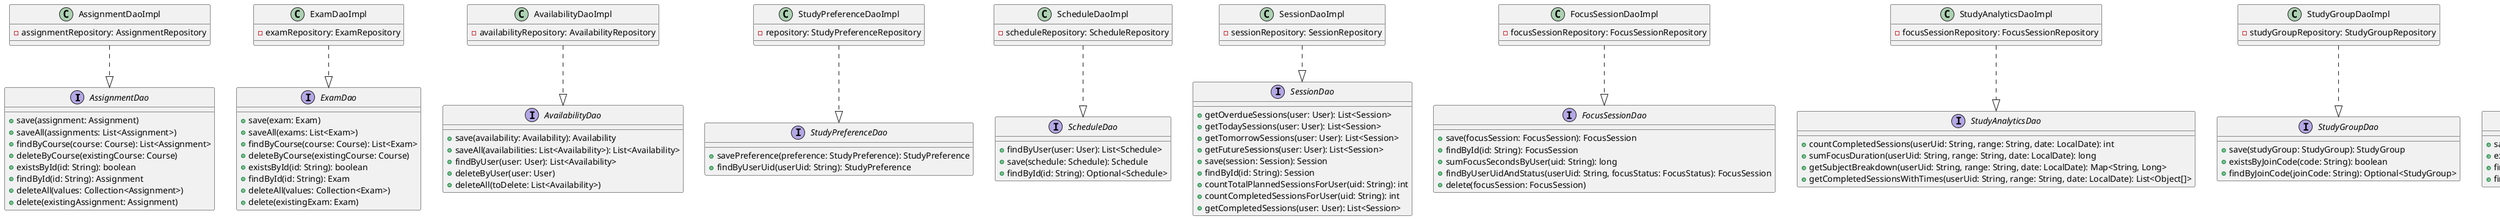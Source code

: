 @startuml

'============== Assignment & Exam ==============
interface AssignmentDao {
    + save(assignment: Assignment)
    + saveAll(assignments: List<Assignment>)
    + findByCourse(course: Course): List<Assignment>
    + deleteByCourse(existingCourse: Course)
    + existsById(id: String): boolean
    + findById(id: String): Assignment
    + deleteAll(values: Collection<Assignment>)
    + delete(existingAssignment: Assignment)
}

class AssignmentDaoImpl {
    - assignmentRepository: AssignmentRepository
}

interface ExamDao {
    + save(exam: Exam)
    + saveAll(exams: List<Exam>)
    + findByCourse(course: Course): List<Exam>
    + deleteByCourse(existingCourse: Course)
    + existsById(id: String): boolean
    + findById(id: String): Exam
    + deleteAll(values: Collection<Exam>)
    + delete(existingExam: Exam)
}

class ExamDaoImpl {
    - examRepository: ExamRepository
}

AssignmentDaoImpl ..|> AssignmentDao
ExamDaoImpl ..|> ExamDao

'============== Availability & Study Preference ==============
interface AvailabilityDao {
    + save(availability: Availability): Availability
    + saveAll(availabilities: List<Availability>): List<Availability>
    + findByUser(user: User): List<Availability>
    + deleteByUser(user: User)
    + deleteAll(toDelete: List<Availability>)
}

class AvailabilityDaoImpl {
    - availabilityRepository: AvailabilityRepository
}

interface StudyPreferenceDao {
    + savePreference(preference: StudyPreference): StudyPreference
    + findByUserUid(userUid: String): StudyPreference
}

class StudyPreferenceDaoImpl {
    - repository: StudyPreferenceRepository
}

AvailabilityDaoImpl ..|> AvailabilityDao
StudyPreferenceDaoImpl ..|> StudyPreferenceDao

'============== Schedule, Session, Focus, Analytics ==============
interface ScheduleDao {
    + findByUser(user: User): List<Schedule>
    + save(schedule: Schedule): Schedule
    + findById(id: String): Optional<Schedule>
}

class ScheduleDaoImpl {
    - scheduleRepository: ScheduleRepository
}

interface SessionDao {
    + getOverdueSessions(user: User): List<Session>
    + getTodaySessions(user: User): List<Session>
    + getTomorrowSessions(user: User): List<Session>
    + getFutureSessions(user: User): List<Session>
    + save(session: Session): Session
    + findById(id: String): Session
    + countTotalPlannedSessionsForUser(uid: String): int
    + countCompletedSessionsForUser(uid: String): int
    + getCompletedSessions(user: User): List<Session>
}

class SessionDaoImpl {
    - sessionRepository: SessionRepository
}

interface FocusSessionDao {
    + save(focusSession: FocusSession): FocusSession
    + findById(id: String): FocusSession
    + sumFocusSecondsByUser(uid: String): long
    + findByUserUidAndStatus(userUid: String, focusStatus: FocusStatus): FocusSession
    + delete(focusSession: FocusSession)
}

class FocusSessionDaoImpl {
    - focusSessionRepository: FocusSessionRepository
}

interface StudyAnalyticsDao {
    + countCompletedSessions(userUid: String, range: String, date: LocalDate): int
    + sumFocusDuration(userUid: String, range: String, date: LocalDate): long
    + getSubjectBreakdown(userUid: String, range: String, date: LocalDate): Map<String, Long>
    + getCompletedSessionsWithTimes(userUid: String, range: String, date: LocalDate): List<Object[]>
}

class StudyAnalyticsDaoImpl {
    - focusSessionRepository: FocusSessionRepository
}

ScheduleDaoImpl ..|> ScheduleDao
SessionDaoImpl ..|> SessionDao
FocusSessionDaoImpl ..|> FocusSessionDao
StudyAnalyticsDaoImpl ..|> StudyAnalyticsDao

'============== Group & Study ==============
interface StudyGroupDao {
    + save(studyGroup: StudyGroup): StudyGroup
    + existsByJoinCode(code: String): boolean
    + findByJoinCode(joinCode: String): Optional<StudyGroup>
}

class StudyGroupDaoImpl {
    - studyGroupRepository: StudyGroupRepository
}

interface GroupMemberDao {
    + save(groupMember: GroupMember): GroupMember
    + existsByUserAndGroup(user: User, group: StudyGroup): Boolean
    + findByUser(user: User): List<GroupMember>
    + findByGroupId(groupId: Long): List<GroupMember>
}

class GroupMemberDaoImpl {
    - groupMemberRepository: GroupMemberRepository
}

StudyGroupDaoImpl ..|> StudyGroupDao
GroupMemberDaoImpl ..|> GroupMemberDao

'============== Core Entities (Term, Topic, User) ==============
interface TermDao {
    + save(term: Term): Term
    + findByUser(user: User): Term
    + findById(id: Long): Optional<Term>
    + getCurrentTermByUser(user: User): Optional<Term>
}

class TermDaoImpl {
    - termRepository: TermRepository
}

interface TopicDao {
    + save(topic: Topic): Topic
    + saveAll(topics: List<Topic>)
    + findByCourse(course: Course): List<Topic>
    + findById(topicId: String): Topic
    + deleteByCourse(existingCourse: Course)
    + existsById(id: String): boolean
    + deleteById(existingId: String)
}

class TopicDaoImpl {
    - topicRepository: TopicRepository
}

interface UserDao {
    + save(user: User): User
    + findByUid(uid: String): User
    + findByEmail(email: String): Optional<User>
}

class UserDaoImpl {
    - userRepository: UserRepository
}

TermDaoImpl ..|> TermDao
TopicDaoImpl ..|> TopicDao
UserDaoImpl ..|> UserDao

@enduml
